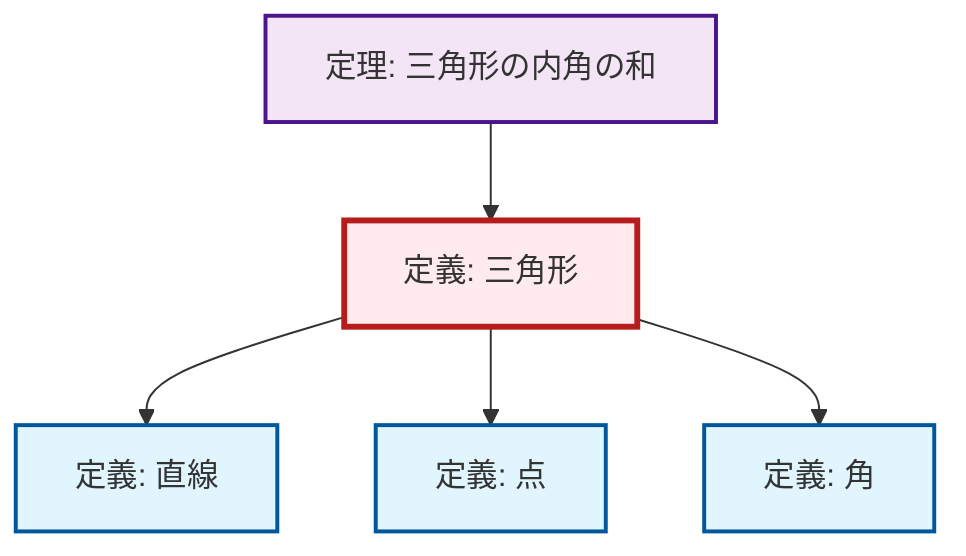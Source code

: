 graph TD
    classDef definition fill:#e1f5fe,stroke:#01579b,stroke-width:2px
    classDef theorem fill:#f3e5f5,stroke:#4a148c,stroke-width:2px
    classDef axiom fill:#fff3e0,stroke:#e65100,stroke-width:2px
    classDef example fill:#e8f5e9,stroke:#1b5e20,stroke-width:2px
    classDef current fill:#ffebee,stroke:#b71c1c,stroke-width:3px
    def-angle["定義: 角"]:::definition
    def-line["定義: 直線"]:::definition
    def-point["定義: 点"]:::definition
    def-triangle["定義: 三角形"]:::definition
    thm-angle-sum-triangle["定理: 三角形の内角の和"]:::theorem
    def-triangle --> def-line
    thm-angle-sum-triangle --> def-triangle
    def-triangle --> def-point
    def-triangle --> def-angle
    class def-triangle current